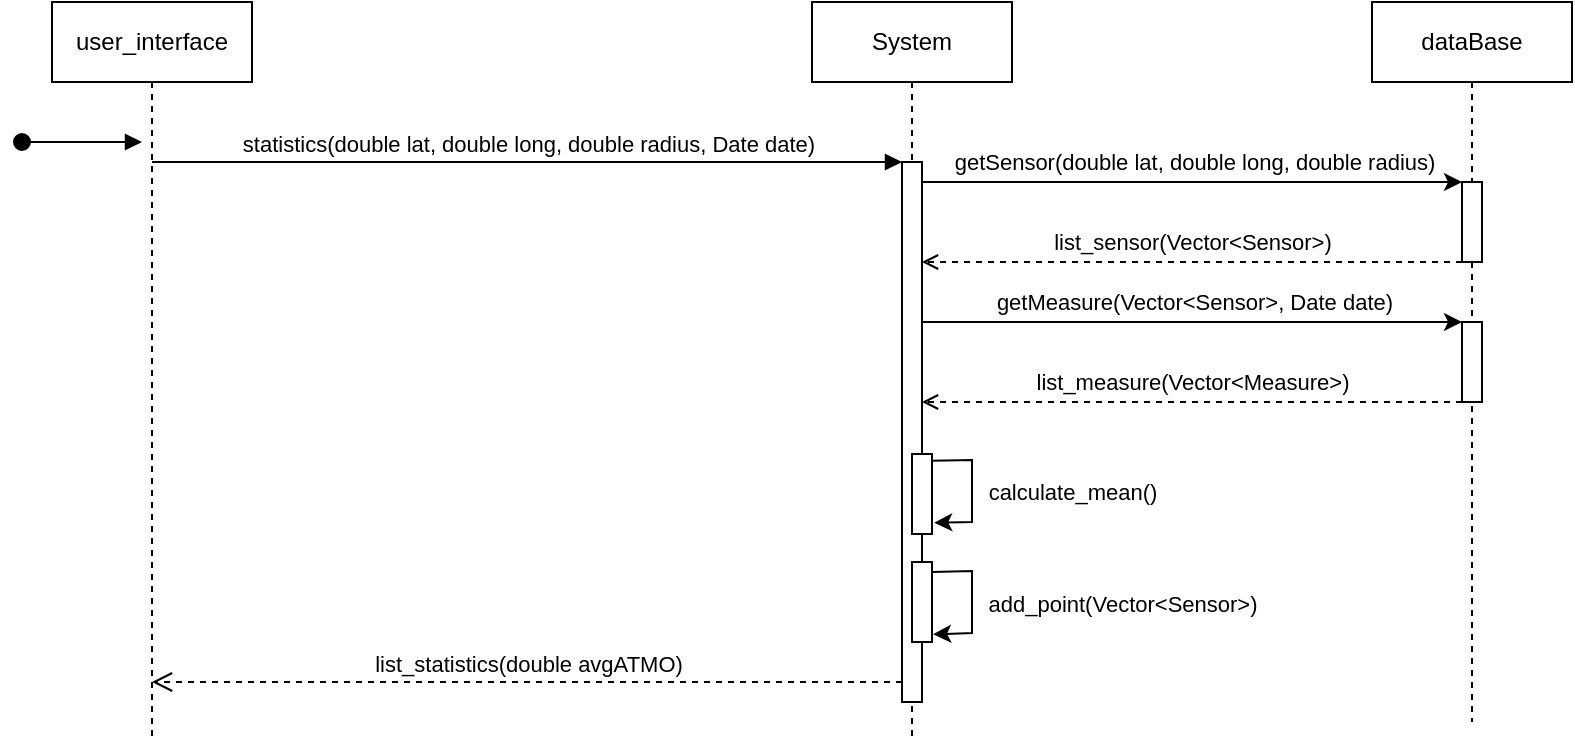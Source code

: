 <mxfile version="21.2.4" type="device">
  <diagram name="Page-1" id="2YBvvXClWsGukQMizWep">
    <mxGraphModel dx="1945" dy="728" grid="1" gridSize="10" guides="1" tooltips="1" connect="1" arrows="1" fold="1" page="1" pageScale="1" pageWidth="850" pageHeight="1100" math="0" shadow="0">
      <root>
        <mxCell id="0" />
        <mxCell id="1" parent="0" />
        <mxCell id="aM9ryv3xv72pqoxQDRHE-1" value="user_interface" style="shape=umlLifeline;perimeter=lifelinePerimeter;whiteSpace=wrap;html=1;container=0;dropTarget=0;collapsible=0;recursiveResize=0;outlineConnect=0;portConstraint=eastwest;newEdgeStyle={&quot;edgeStyle&quot;:&quot;elbowEdgeStyle&quot;,&quot;elbow&quot;:&quot;vertical&quot;,&quot;curved&quot;:0,&quot;rounded&quot;:0};" parent="1" vertex="1">
          <mxGeometry x="20" y="40" width="100" height="370" as="geometry" />
        </mxCell>
        <mxCell id="aM9ryv3xv72pqoxQDRHE-3" value="" style="html=1;verticalAlign=bottom;startArrow=oval;endArrow=block;startSize=8;edgeStyle=elbowEdgeStyle;elbow=vertical;curved=0;rounded=0;" parent="aM9ryv3xv72pqoxQDRHE-1" edge="1">
          <mxGeometry relative="1" as="geometry">
            <mxPoint x="-15" y="70" as="sourcePoint" />
            <mxPoint x="45" y="70.333" as="targetPoint" />
          </mxGeometry>
        </mxCell>
        <mxCell id="aM9ryv3xv72pqoxQDRHE-5" value="System" style="shape=umlLifeline;perimeter=lifelinePerimeter;whiteSpace=wrap;html=1;container=0;dropTarget=0;collapsible=0;recursiveResize=0;outlineConnect=0;portConstraint=eastwest;newEdgeStyle={&quot;edgeStyle&quot;:&quot;elbowEdgeStyle&quot;,&quot;elbow&quot;:&quot;vertical&quot;,&quot;curved&quot;:0,&quot;rounded&quot;:0};" parent="1" vertex="1">
          <mxGeometry x="400" y="40" width="100" height="370" as="geometry" />
        </mxCell>
        <mxCell id="aM9ryv3xv72pqoxQDRHE-6" value="" style="html=1;points=[];perimeter=orthogonalPerimeter;outlineConnect=0;targetShapes=umlLifeline;portConstraint=eastwest;newEdgeStyle={&quot;edgeStyle&quot;:&quot;elbowEdgeStyle&quot;,&quot;elbow&quot;:&quot;vertical&quot;,&quot;curved&quot;:0,&quot;rounded&quot;:0};" parent="aM9ryv3xv72pqoxQDRHE-5" vertex="1">
          <mxGeometry x="45" y="80" width="10" height="270" as="geometry" />
        </mxCell>
        <mxCell id="aM9ryv3xv72pqoxQDRHE-7" value="statistics(double lat, double long, double radius, Date date)" style="html=1;verticalAlign=bottom;endArrow=block;edgeStyle=elbowEdgeStyle;elbow=vertical;curved=0;rounded=0;" parent="1" source="aM9ryv3xv72pqoxQDRHE-1" target="aM9ryv3xv72pqoxQDRHE-6" edge="1">
          <mxGeometry relative="1" as="geometry">
            <mxPoint x="95" y="120" as="sourcePoint" />
            <Array as="points">
              <mxPoint x="180" y="120" />
            </Array>
          </mxGeometry>
        </mxCell>
        <mxCell id="aM9ryv3xv72pqoxQDRHE-8" value="list_statistics(double avgATMO)" style="html=1;verticalAlign=bottom;endArrow=open;dashed=1;endSize=8;edgeStyle=elbowEdgeStyle;elbow=vertical;curved=0;rounded=0;" parent="1" source="aM9ryv3xv72pqoxQDRHE-6" target="aM9ryv3xv72pqoxQDRHE-1" edge="1">
          <mxGeometry relative="1" as="geometry">
            <mxPoint x="95" y="280" as="targetPoint" />
            <Array as="points">
              <mxPoint x="380" y="380" />
              <mxPoint x="290" y="340" />
              <mxPoint x="330" y="320" />
              <mxPoint x="190" y="280" />
            </Array>
          </mxGeometry>
        </mxCell>
        <mxCell id="eLp9MOpLmQRfnWpO_Cis-1" value="dataBase" style="shape=umlLifeline;perimeter=lifelinePerimeter;whiteSpace=wrap;html=1;container=0;dropTarget=0;collapsible=0;recursiveResize=0;outlineConnect=0;portConstraint=eastwest;newEdgeStyle={&quot;edgeStyle&quot;:&quot;elbowEdgeStyle&quot;,&quot;elbow&quot;:&quot;vertical&quot;,&quot;curved&quot;:0,&quot;rounded&quot;:0};" vertex="1" parent="1">
          <mxGeometry x="680" y="40" width="100" height="360" as="geometry" />
        </mxCell>
        <mxCell id="eLp9MOpLmQRfnWpO_Cis-2" value="" style="html=1;points=[];perimeter=orthogonalPerimeter;outlineConnect=0;targetShapes=umlLifeline;portConstraint=eastwest;newEdgeStyle={&quot;edgeStyle&quot;:&quot;elbowEdgeStyle&quot;,&quot;elbow&quot;:&quot;vertical&quot;,&quot;curved&quot;:0,&quot;rounded&quot;:0};" vertex="1" parent="eLp9MOpLmQRfnWpO_Cis-1">
          <mxGeometry x="45" y="90" width="10" height="40" as="geometry" />
        </mxCell>
        <mxCell id="eLp9MOpLmQRfnWpO_Cis-10" value="" style="html=1;points=[];perimeter=orthogonalPerimeter;outlineConnect=0;targetShapes=umlLifeline;portConstraint=eastwest;newEdgeStyle={&quot;edgeStyle&quot;:&quot;elbowEdgeStyle&quot;,&quot;elbow&quot;:&quot;vertical&quot;,&quot;curved&quot;:0,&quot;rounded&quot;:0};" vertex="1" parent="eLp9MOpLmQRfnWpO_Cis-1">
          <mxGeometry x="45" y="160" width="10" height="40" as="geometry" />
        </mxCell>
        <mxCell id="eLp9MOpLmQRfnWpO_Cis-4" value="" style="endArrow=classic;html=1;rounded=0;" edge="1" parent="1" source="aM9ryv3xv72pqoxQDRHE-6" target="eLp9MOpLmQRfnWpO_Cis-2">
          <mxGeometry width="50" height="50" relative="1" as="geometry">
            <mxPoint x="470" y="140" as="sourcePoint" />
            <mxPoint x="660" y="140" as="targetPoint" />
            <Array as="points">
              <mxPoint x="700" y="130" />
            </Array>
          </mxGeometry>
        </mxCell>
        <mxCell id="eLp9MOpLmQRfnWpO_Cis-5" value="getSensor(double lat, double long, double radius)" style="edgeLabel;html=1;align=center;verticalAlign=middle;resizable=0;points=[];" vertex="1" connectable="0" parent="eLp9MOpLmQRfnWpO_Cis-4">
          <mxGeometry x="-0.412" y="2" relative="1" as="geometry">
            <mxPoint x="56" y="-8" as="offset" />
          </mxGeometry>
        </mxCell>
        <mxCell id="eLp9MOpLmQRfnWpO_Cis-6" value="" style="endArrow=open;html=1;rounded=0;endFill=0;dashed=1;" edge="1" parent="1" source="eLp9MOpLmQRfnWpO_Cis-2" target="aM9ryv3xv72pqoxQDRHE-6">
          <mxGeometry width="50" height="50" relative="1" as="geometry">
            <mxPoint x="520" y="215" as="sourcePoint" />
            <mxPoint x="570" y="165" as="targetPoint" />
            <Array as="points">
              <mxPoint x="580" y="170" />
            </Array>
          </mxGeometry>
        </mxCell>
        <mxCell id="eLp9MOpLmQRfnWpO_Cis-7" value="list_sensor(Vector&amp;lt;Sensor&amp;gt;)" style="edgeLabel;html=1;align=center;verticalAlign=middle;resizable=0;points=[];" vertex="1" connectable="0" parent="eLp9MOpLmQRfnWpO_Cis-6">
          <mxGeometry x="0.279" y="1" relative="1" as="geometry">
            <mxPoint x="37" y="-11" as="offset" />
          </mxGeometry>
        </mxCell>
        <mxCell id="eLp9MOpLmQRfnWpO_Cis-11" value="" style="endArrow=classic;html=1;rounded=0;" edge="1" parent="1">
          <mxGeometry width="50" height="50" relative="1" as="geometry">
            <mxPoint x="455" y="200.0" as="sourcePoint" />
            <mxPoint x="725" y="200.0" as="targetPoint" />
            <Array as="points">
              <mxPoint x="725" y="200" />
            </Array>
          </mxGeometry>
        </mxCell>
        <mxCell id="eLp9MOpLmQRfnWpO_Cis-12" value="getMeasure(Vector&amp;lt;Sensor&amp;gt;, Date date)" style="edgeLabel;html=1;align=center;verticalAlign=middle;resizable=0;points=[];" vertex="1" connectable="0" parent="eLp9MOpLmQRfnWpO_Cis-11">
          <mxGeometry x="-0.412" y="2" relative="1" as="geometry">
            <mxPoint x="56" y="-8" as="offset" />
          </mxGeometry>
        </mxCell>
        <mxCell id="eLp9MOpLmQRfnWpO_Cis-13" value="" style="endArrow=open;html=1;rounded=0;endFill=0;dashed=1;" edge="1" parent="1" source="eLp9MOpLmQRfnWpO_Cis-10" target="aM9ryv3xv72pqoxQDRHE-6">
          <mxGeometry width="50" height="50" relative="1" as="geometry">
            <mxPoint x="725" y="240" as="sourcePoint" />
            <mxPoint x="455" y="240" as="targetPoint" />
            <Array as="points">
              <mxPoint x="580" y="240" />
            </Array>
          </mxGeometry>
        </mxCell>
        <mxCell id="eLp9MOpLmQRfnWpO_Cis-14" value="list_measure(Vector&amp;lt;Measure&amp;gt;)" style="edgeLabel;html=1;align=center;verticalAlign=middle;resizable=0;points=[];" vertex="1" connectable="0" parent="eLp9MOpLmQRfnWpO_Cis-13">
          <mxGeometry x="0.279" y="1" relative="1" as="geometry">
            <mxPoint x="37" y="-11" as="offset" />
          </mxGeometry>
        </mxCell>
        <mxCell id="eLp9MOpLmQRfnWpO_Cis-15" value="" style="rounded=0;whiteSpace=wrap;html=1;" vertex="1" parent="1">
          <mxGeometry x="450" y="266" width="10" height="40" as="geometry" />
        </mxCell>
        <mxCell id="eLp9MOpLmQRfnWpO_Cis-16" value="" style="endArrow=classic;html=1;rounded=0;exitX=0.967;exitY=0.083;exitDx=0;exitDy=0;entryX=1.111;entryY=0.858;entryDx=0;entryDy=0;entryPerimeter=0;exitPerimeter=0;" edge="1" parent="1" source="eLp9MOpLmQRfnWpO_Cis-15" target="eLp9MOpLmQRfnWpO_Cis-15">
          <mxGeometry width="50" height="50" relative="1" as="geometry">
            <mxPoint x="500" y="280" as="sourcePoint" />
            <mxPoint x="510" y="310" as="targetPoint" />
            <Array as="points">
              <mxPoint x="480" y="269" />
              <mxPoint x="480" y="300" />
            </Array>
          </mxGeometry>
        </mxCell>
        <mxCell id="eLp9MOpLmQRfnWpO_Cis-17" value="calculate_mean()" style="edgeLabel;html=1;align=center;verticalAlign=middle;resizable=0;points=[];" vertex="1" connectable="0" parent="eLp9MOpLmQRfnWpO_Cis-16">
          <mxGeometry x="0.018" y="2" relative="1" as="geometry">
            <mxPoint x="48" y="1" as="offset" />
          </mxGeometry>
        </mxCell>
        <mxCell id="eLp9MOpLmQRfnWpO_Cis-18" value="" style="rounded=0;whiteSpace=wrap;html=1;" vertex="1" parent="1">
          <mxGeometry x="450" y="320" width="10" height="40" as="geometry" />
        </mxCell>
        <mxCell id="eLp9MOpLmQRfnWpO_Cis-19" value="" style="endArrow=classic;html=1;rounded=0;entryX=1.056;entryY=0.904;entryDx=0;entryDy=0;entryPerimeter=0;exitX=1;exitY=0.126;exitDx=0;exitDy=0;exitPerimeter=0;" edge="1" parent="1" source="eLp9MOpLmQRfnWpO_Cis-18" target="eLp9MOpLmQRfnWpO_Cis-18">
          <mxGeometry width="50" height="50" relative="1" as="geometry">
            <mxPoint x="460" y="325" as="sourcePoint" />
            <mxPoint x="461" y="355.5" as="targetPoint" />
            <Array as="points">
              <mxPoint x="480" y="324.5" />
              <mxPoint x="480" y="355.5" />
            </Array>
          </mxGeometry>
        </mxCell>
        <mxCell id="eLp9MOpLmQRfnWpO_Cis-20" value="add_point(Vector&amp;lt;Sensor&amp;gt;)" style="edgeLabel;html=1;align=center;verticalAlign=middle;resizable=0;points=[];" vertex="1" connectable="0" parent="eLp9MOpLmQRfnWpO_Cis-19">
          <mxGeometry x="0.018" y="2" relative="1" as="geometry">
            <mxPoint x="73" as="offset" />
          </mxGeometry>
        </mxCell>
      </root>
    </mxGraphModel>
  </diagram>
</mxfile>

